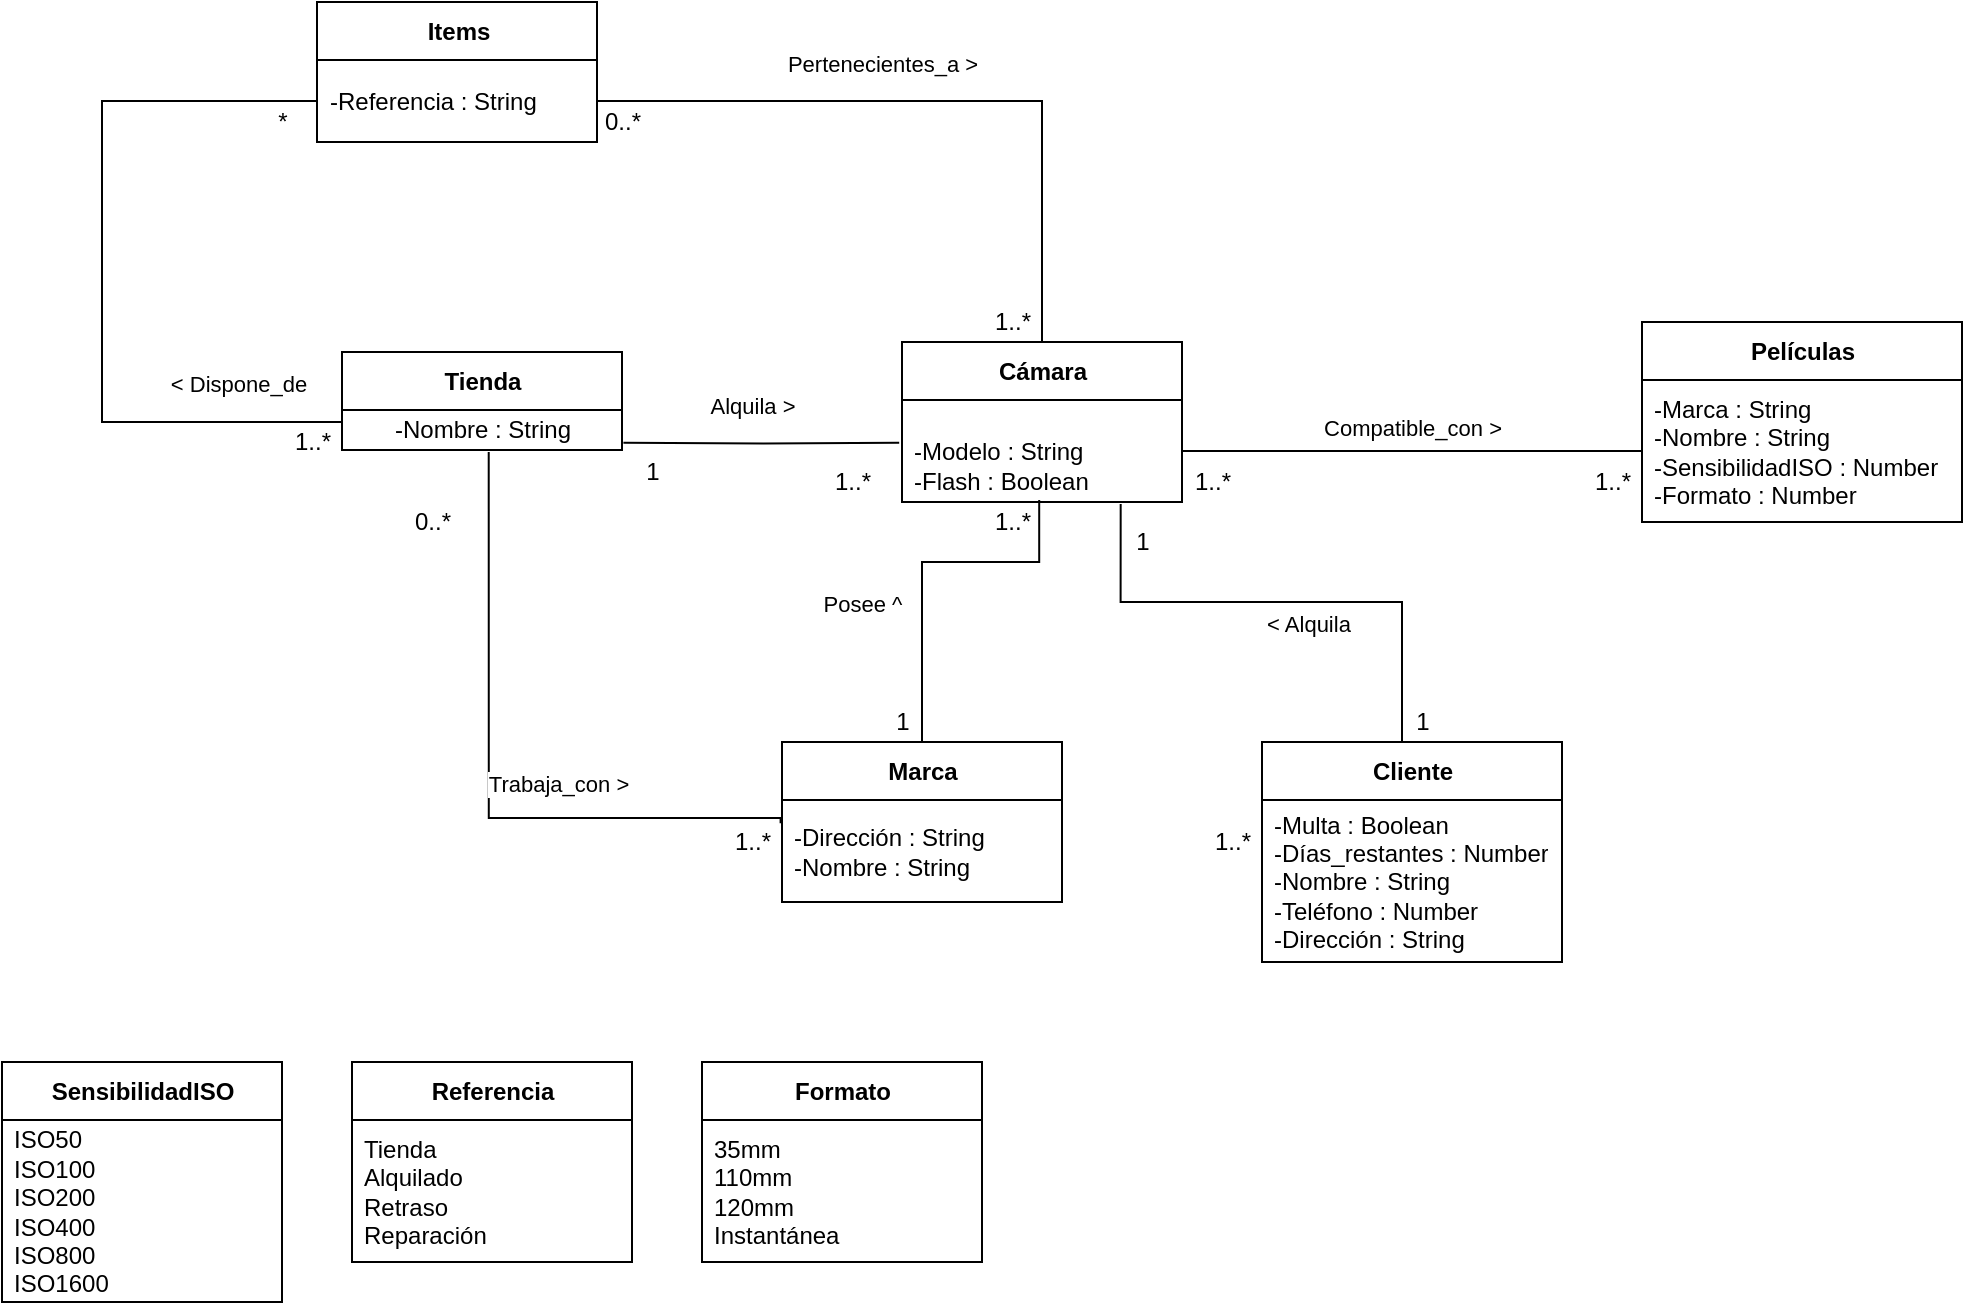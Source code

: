 <mxfile version="15.4.0" type="device"><diagram id="3nygo7zW_bBJ3xPvyn6R" name="Page-1"><mxGraphModel dx="1798" dy="545" grid="1" gridSize="10" guides="1" tooltips="1" connect="1" arrows="1" fold="1" page="1" pageScale="1" pageWidth="850" pageHeight="1100" math="0" shadow="0"><root><mxCell id="0"/><mxCell id="1" parent="0"/><mxCell id="aIQ0lnWzKevf--YkGNkF-1" value="Cámara" style="swimlane;fontStyle=1;align=center;verticalAlign=middle;childLayout=stackLayout;horizontal=1;startSize=29;horizontalStack=0;resizeParent=1;resizeParentMax=0;resizeLast=0;collapsible=0;marginBottom=0;html=1;" vertex="1" parent="1"><mxGeometry x="170" y="180" width="140" height="80" as="geometry"/></mxCell><mxCell id="aIQ0lnWzKevf--YkGNkF-3" value="&lt;br&gt;-Modelo : String&lt;br&gt;-Flash : Boolean" style="text;html=1;strokeColor=none;fillColor=none;align=left;verticalAlign=middle;spacingLeft=4;spacingRight=4;overflow=hidden;rotatable=0;points=[[0,0.5],[1,0.5]];portConstraint=eastwest;" vertex="1" parent="aIQ0lnWzKevf--YkGNkF-1"><mxGeometry y="29" width="140" height="51" as="geometry"/></mxCell><mxCell id="aIQ0lnWzKevf--YkGNkF-4" value="Películas" style="swimlane;fontStyle=1;align=center;verticalAlign=middle;childLayout=stackLayout;horizontal=1;startSize=29;horizontalStack=0;resizeParent=1;resizeParentMax=0;resizeLast=0;collapsible=0;marginBottom=0;html=1;" vertex="1" parent="1"><mxGeometry x="540" y="170" width="160" height="100" as="geometry"/></mxCell><mxCell id="aIQ0lnWzKevf--YkGNkF-5" value="-Marca : String&lt;br&gt;-Nombre : String&lt;br&gt;-SensibilidadISO : Number&lt;br&gt;-Formato : Number" style="text;html=1;strokeColor=none;fillColor=none;align=left;verticalAlign=middle;spacingLeft=4;spacingRight=4;overflow=hidden;rotatable=0;points=[[0,0.5],[1,0.5]];portConstraint=eastwest;" vertex="1" parent="aIQ0lnWzKevf--YkGNkF-4"><mxGeometry y="29" width="160" height="71" as="geometry"/></mxCell><mxCell id="aIQ0lnWzKevf--YkGNkF-6" value="Compatible_con &amp;gt;" style="endArrow=none;html=1;endSize=12;startArrow=none;startSize=14;startFill=0;edgeStyle=orthogonalEdgeStyle;align=center;verticalAlign=bottom;endFill=0;rounded=0;exitX=1;exitY=0.5;exitDx=0;exitDy=0;entryX=0;entryY=0.5;entryDx=0;entryDy=0;" edge="1" parent="1" source="aIQ0lnWzKevf--YkGNkF-3" target="aIQ0lnWzKevf--YkGNkF-5"><mxGeometry y="3" relative="1" as="geometry"><mxPoint x="340" y="390" as="sourcePoint"/><mxPoint x="500" y="390" as="targetPoint"/></mxGeometry></mxCell><mxCell id="aIQ0lnWzKevf--YkGNkF-7" value="1..*" style="text;html=1;align=center;verticalAlign=middle;resizable=0;points=[];autosize=1;strokeColor=none;fillColor=none;" vertex="1" parent="1"><mxGeometry x="510" y="240" width="30" height="20" as="geometry"/></mxCell><mxCell id="aIQ0lnWzKevf--YkGNkF-8" value="1..*" style="text;html=1;align=center;verticalAlign=middle;resizable=0;points=[];autosize=1;strokeColor=none;fillColor=none;" vertex="1" parent="1"><mxGeometry x="310" y="240" width="30" height="20" as="geometry"/></mxCell><mxCell id="aIQ0lnWzKevf--YkGNkF-9" value="Marca" style="swimlane;fontStyle=1;align=center;verticalAlign=middle;childLayout=stackLayout;horizontal=1;startSize=29;horizontalStack=0;resizeParent=1;resizeParentMax=0;resizeLast=0;collapsible=0;marginBottom=0;html=1;" vertex="1" parent="1"><mxGeometry x="110" y="380" width="140" height="80" as="geometry"/></mxCell><mxCell id="aIQ0lnWzKevf--YkGNkF-10" value="-Dirección : String&lt;br&gt;-Nombre : String" style="text;html=1;strokeColor=none;fillColor=none;align=left;verticalAlign=middle;spacingLeft=4;spacingRight=4;overflow=hidden;rotatable=0;points=[[0,0.5],[1,0.5]];portConstraint=eastwest;" vertex="1" parent="aIQ0lnWzKevf--YkGNkF-9"><mxGeometry y="29" width="140" height="51" as="geometry"/></mxCell><mxCell id="aIQ0lnWzKevf--YkGNkF-11" value="Posee ^" style="endArrow=none;html=1;endSize=12;startArrow=none;startSize=14;startFill=0;edgeStyle=orthogonalEdgeStyle;align=center;verticalAlign=bottom;endFill=0;rounded=0;entryX=0.5;entryY=0;entryDx=0;entryDy=0;exitX=0.49;exitY=0.98;exitDx=0;exitDy=0;exitPerimeter=0;" edge="1" parent="1" source="aIQ0lnWzKevf--YkGNkF-3" target="aIQ0lnWzKevf--YkGNkF-9"><mxGeometry x="0.332" y="-30" relative="1" as="geometry"><mxPoint x="320" y="244.5" as="sourcePoint"/><mxPoint x="550" y="244.5" as="targetPoint"/><Array as="points"><mxPoint x="239" y="290"/><mxPoint x="180" y="290"/></Array><mxPoint as="offset"/></mxGeometry></mxCell><mxCell id="aIQ0lnWzKevf--YkGNkF-12" value="1" style="text;html=1;align=center;verticalAlign=middle;resizable=0;points=[];autosize=1;strokeColor=none;fillColor=none;" vertex="1" parent="1"><mxGeometry x="160" y="360" width="20" height="20" as="geometry"/></mxCell><mxCell id="aIQ0lnWzKevf--YkGNkF-13" value="1..*" style="text;html=1;align=center;verticalAlign=middle;resizable=0;points=[];autosize=1;strokeColor=none;fillColor=none;" vertex="1" parent="1"><mxGeometry x="210" y="260" width="30" height="20" as="geometry"/></mxCell><mxCell id="aIQ0lnWzKevf--YkGNkF-14" value="Tienda" style="swimlane;fontStyle=1;align=center;verticalAlign=middle;childLayout=stackLayout;horizontal=1;startSize=29;horizontalStack=0;resizeParent=1;resizeParentMax=0;resizeLast=0;collapsible=0;marginBottom=0;html=1;" vertex="1" parent="1"><mxGeometry x="-110" y="185" width="140" height="49" as="geometry"/></mxCell><mxCell id="aIQ0lnWzKevf--YkGNkF-39" value="-Nombre : String&lt;br&gt;" style="text;html=1;align=center;verticalAlign=middle;resizable=0;points=[];autosize=1;strokeColor=none;fillColor=none;" vertex="1" parent="aIQ0lnWzKevf--YkGNkF-14"><mxGeometry y="29" width="140" height="20" as="geometry"/></mxCell><mxCell id="aIQ0lnWzKevf--YkGNkF-17" value="Alquila &amp;gt;" style="endArrow=none;html=1;endSize=12;startArrow=none;startSize=14;startFill=0;edgeStyle=orthogonalEdgeStyle;align=center;verticalAlign=bottom;endFill=0;rounded=0;entryX=-0.01;entryY=0.418;entryDx=0;entryDy=0;exitX=1.005;exitY=0.398;exitDx=0;exitDy=0;entryPerimeter=0;exitPerimeter=0;" edge="1" parent="1" target="aIQ0lnWzKevf--YkGNkF-3"><mxGeometry x="-0.068" y="10" relative="1" as="geometry"><mxPoint x="30.7" y="230.318" as="sourcePoint"/><mxPoint x="81.4" y="351.02" as="targetPoint"/><Array as="points"/><mxPoint as="offset"/></mxGeometry></mxCell><mxCell id="aIQ0lnWzKevf--YkGNkF-18" value="1..*" style="text;html=1;align=center;verticalAlign=middle;resizable=0;points=[];autosize=1;strokeColor=none;fillColor=none;" vertex="1" parent="1"><mxGeometry x="130" y="240" width="30" height="20" as="geometry"/></mxCell><mxCell id="aIQ0lnWzKevf--YkGNkF-19" value="1" style="text;html=1;align=center;verticalAlign=middle;resizable=0;points=[];autosize=1;strokeColor=none;fillColor=none;" vertex="1" parent="1"><mxGeometry x="35" y="235" width="20" height="20" as="geometry"/></mxCell><mxCell id="aIQ0lnWzKevf--YkGNkF-20" value="Trabaja_con &amp;gt;" style="endArrow=none;html=1;endSize=12;startArrow=none;startSize=14;startFill=0;edgeStyle=orthogonalEdgeStyle;align=center;verticalAlign=bottom;endFill=0;rounded=0;entryX=-0.005;entryY=0.228;entryDx=0;entryDy=0;exitX=0.524;exitY=1.05;exitDx=0;exitDy=0;entryPerimeter=0;exitPerimeter=0;" edge="1" parent="1" source="aIQ0lnWzKevf--YkGNkF-39" target="aIQ0lnWzKevf--YkGNkF-10"><mxGeometry x="0.315" y="8" relative="1" as="geometry"><mxPoint x="-47.98" y="256.353" as="sourcePoint"/><mxPoint x="113.95" y="414.668" as="targetPoint"/><Array as="points"><mxPoint x="-37" y="418"/></Array><mxPoint as="offset"/></mxGeometry></mxCell><mxCell id="aIQ0lnWzKevf--YkGNkF-21" value="1..*" style="text;html=1;align=center;verticalAlign=middle;resizable=0;points=[];autosize=1;strokeColor=none;fillColor=none;" vertex="1" parent="1"><mxGeometry x="80" y="420" width="30" height="20" as="geometry"/></mxCell><mxCell id="aIQ0lnWzKevf--YkGNkF-22" value="0..*" style="text;html=1;align=center;verticalAlign=middle;resizable=0;points=[];autosize=1;strokeColor=none;fillColor=none;" vertex="1" parent="1"><mxGeometry x="-80" y="260" width="30" height="20" as="geometry"/></mxCell><mxCell id="aIQ0lnWzKevf--YkGNkF-23" value="Items" style="swimlane;fontStyle=1;align=center;verticalAlign=middle;childLayout=stackLayout;horizontal=1;startSize=29;horizontalStack=0;resizeParent=1;resizeParentMax=0;resizeLast=0;collapsible=0;marginBottom=0;html=1;" vertex="1" parent="1"><mxGeometry x="-122.5" y="10" width="140" height="70" as="geometry"/></mxCell><mxCell id="aIQ0lnWzKevf--YkGNkF-24" value="-Referencia : String" style="text;html=1;strokeColor=none;fillColor=none;align=left;verticalAlign=middle;spacingLeft=4;spacingRight=4;overflow=hidden;rotatable=0;points=[[0,0.5],[1,0.5]];portConstraint=eastwest;" vertex="1" parent="aIQ0lnWzKevf--YkGNkF-23"><mxGeometry y="29" width="140" height="41" as="geometry"/></mxCell><mxCell id="aIQ0lnWzKevf--YkGNkF-27" value="&amp;lt; Dispone_de" style="endArrow=none;html=1;endSize=12;startArrow=none;startSize=14;startFill=0;edgeStyle=orthogonalEdgeStyle;align=center;verticalAlign=bottom;endFill=0;rounded=0;entryX=0;entryY=0.5;entryDx=0;entryDy=0;exitX=0;exitY=0.5;exitDx=0;exitDy=0;" edge="1" parent="1" source="aIQ0lnWzKevf--YkGNkF-24" target="aIQ0lnWzKevf--YkGNkF-14"><mxGeometry x="0.685" y="10" relative="1" as="geometry"><mxPoint x="-270.0" y="224.998" as="sourcePoint"/><mxPoint x="-132.1" y="224.998" as="targetPoint"/><Array as="points"><mxPoint x="-230" y="60"/><mxPoint x="-230" y="220"/></Array><mxPoint as="offset"/></mxGeometry></mxCell><mxCell id="aIQ0lnWzKevf--YkGNkF-28" value="*" style="text;html=1;align=center;verticalAlign=middle;resizable=0;points=[];autosize=1;strokeColor=none;fillColor=none;" vertex="1" parent="1"><mxGeometry x="-150" y="60" width="20" height="20" as="geometry"/></mxCell><mxCell id="aIQ0lnWzKevf--YkGNkF-29" value="1..*" style="text;html=1;align=center;verticalAlign=middle;resizable=0;points=[];autosize=1;strokeColor=none;fillColor=none;" vertex="1" parent="1"><mxGeometry x="-140" y="220" width="30" height="20" as="geometry"/></mxCell><mxCell id="aIQ0lnWzKevf--YkGNkF-30" value="Pertenecientes_a &amp;gt;" style="endArrow=none;html=1;endSize=12;startArrow=none;startSize=14;startFill=0;edgeStyle=orthogonalEdgeStyle;align=center;verticalAlign=bottom;endFill=0;rounded=0;entryX=0.5;entryY=0;entryDx=0;entryDy=0;exitX=1;exitY=0.5;exitDx=0;exitDy=0;" edge="1" parent="1" source="aIQ0lnWzKevf--YkGNkF-24" target="aIQ0lnWzKevf--YkGNkF-1"><mxGeometry x="-0.169" y="10" relative="1" as="geometry"><mxPoint x="297.5" as="sourcePoint"/><mxPoint x="310" y="160.5" as="targetPoint"/><Array as="points"><mxPoint x="240" y="60"/></Array><mxPoint as="offset"/></mxGeometry></mxCell><mxCell id="aIQ0lnWzKevf--YkGNkF-31" value="0..*" style="text;html=1;align=center;verticalAlign=middle;resizable=0;points=[];autosize=1;strokeColor=none;fillColor=none;" vertex="1" parent="1"><mxGeometry x="15" y="60" width="30" height="20" as="geometry"/></mxCell><mxCell id="aIQ0lnWzKevf--YkGNkF-32" value="1..*" style="text;html=1;align=center;verticalAlign=middle;resizable=0;points=[];autosize=1;strokeColor=none;fillColor=none;" vertex="1" parent="1"><mxGeometry x="210" y="160" width="30" height="20" as="geometry"/></mxCell><mxCell id="aIQ0lnWzKevf--YkGNkF-33" value="Cliente" style="swimlane;fontStyle=1;align=center;verticalAlign=middle;childLayout=stackLayout;horizontal=1;startSize=29;horizontalStack=0;resizeParent=1;resizeParentMax=0;resizeLast=0;collapsible=0;marginBottom=0;html=1;" vertex="1" parent="1"><mxGeometry x="350" y="380" width="150" height="110" as="geometry"/></mxCell><mxCell id="aIQ0lnWzKevf--YkGNkF-34" value="-Multa : Boolean&lt;br&gt;-Días_restantes : Number&lt;br&gt;-Nombre : String&lt;br&gt;-Teléfono : Number&lt;br&gt;-Dirección : String" style="text;html=1;strokeColor=none;fillColor=none;align=left;verticalAlign=middle;spacingLeft=4;spacingRight=4;overflow=hidden;rotatable=0;points=[[0,0.5],[1,0.5]];portConstraint=eastwest;" vertex="1" parent="aIQ0lnWzKevf--YkGNkF-33"><mxGeometry y="29" width="150" height="81" as="geometry"/></mxCell><mxCell id="aIQ0lnWzKevf--YkGNkF-35" value="1" style="text;html=1;align=center;verticalAlign=middle;resizable=0;points=[];autosize=1;strokeColor=none;fillColor=none;" vertex="1" parent="1"><mxGeometry x="420" y="360" width="20" height="20" as="geometry"/></mxCell><mxCell id="aIQ0lnWzKevf--YkGNkF-36" value="1..*" style="text;html=1;align=center;verticalAlign=middle;resizable=0;points=[];autosize=1;strokeColor=none;fillColor=none;" vertex="1" parent="1"><mxGeometry x="320" y="420" width="30" height="20" as="geometry"/></mxCell><mxCell id="aIQ0lnWzKevf--YkGNkF-37" value="&amp;lt; Alquila" style="endArrow=none;html=1;endSize=12;startArrow=none;startSize=14;startFill=0;edgeStyle=orthogonalEdgeStyle;align=center;verticalAlign=bottom;endFill=0;rounded=0;entryX=0.5;entryY=0;entryDx=0;entryDy=0;exitX=0.781;exitY=1.02;exitDx=0;exitDy=0;exitPerimeter=0;" edge="1" parent="1" source="aIQ0lnWzKevf--YkGNkF-3" target="aIQ0lnWzKevf--YkGNkF-33"><mxGeometry x="0.076" y="-20" relative="1" as="geometry"><mxPoint x="350.0" y="318.98" as="sourcePoint"/><mxPoint x="291.4" y="440" as="targetPoint"/><Array as="points"><mxPoint x="279" y="310"/><mxPoint x="420" y="310"/></Array><mxPoint as="offset"/></mxGeometry></mxCell><mxCell id="aIQ0lnWzKevf--YkGNkF-38" value="1" style="text;html=1;align=center;verticalAlign=middle;resizable=0;points=[];autosize=1;strokeColor=none;fillColor=none;" vertex="1" parent="1"><mxGeometry x="280" y="270" width="20" height="20" as="geometry"/></mxCell><mxCell id="aIQ0lnWzKevf--YkGNkF-40" value="SensibilidadISO" style="swimlane;fontStyle=1;align=center;verticalAlign=middle;childLayout=stackLayout;horizontal=1;startSize=29;horizontalStack=0;resizeParent=1;resizeParentMax=0;resizeLast=0;collapsible=0;marginBottom=0;html=1;" vertex="1" parent="1"><mxGeometry x="-280" y="540" width="140" height="120" as="geometry"/></mxCell><mxCell id="aIQ0lnWzKevf--YkGNkF-41" value="ISO50&lt;br&gt;ISO100&lt;br&gt;ISO200&lt;br&gt;ISO400&lt;br&gt;ISO800&lt;br&gt;ISO1600" style="text;html=1;strokeColor=none;fillColor=none;align=left;verticalAlign=middle;spacingLeft=4;spacingRight=4;overflow=hidden;rotatable=0;points=[[0,0.5],[1,0.5]];portConstraint=eastwest;" vertex="1" parent="aIQ0lnWzKevf--YkGNkF-40"><mxGeometry y="29" width="140" height="91" as="geometry"/></mxCell><mxCell id="aIQ0lnWzKevf--YkGNkF-42" value="Referencia" style="swimlane;fontStyle=1;align=center;verticalAlign=middle;childLayout=stackLayout;horizontal=1;startSize=29;horizontalStack=0;resizeParent=1;resizeParentMax=0;resizeLast=0;collapsible=0;marginBottom=0;html=1;" vertex="1" parent="1"><mxGeometry x="-105" y="540" width="140" height="100" as="geometry"/></mxCell><mxCell id="aIQ0lnWzKevf--YkGNkF-43" value="Tienda&lt;br&gt;Alquilado&lt;br&gt;Retraso&lt;br&gt;Reparación" style="text;html=1;strokeColor=none;fillColor=none;align=left;verticalAlign=middle;spacingLeft=4;spacingRight=4;overflow=hidden;rotatable=0;points=[[0,0.5],[1,0.5]];portConstraint=eastwest;" vertex="1" parent="aIQ0lnWzKevf--YkGNkF-42"><mxGeometry y="29" width="140" height="71" as="geometry"/></mxCell><mxCell id="aIQ0lnWzKevf--YkGNkF-44" value="Formato" style="swimlane;fontStyle=1;align=center;verticalAlign=middle;childLayout=stackLayout;horizontal=1;startSize=29;horizontalStack=0;resizeParent=1;resizeParentMax=0;resizeLast=0;collapsible=0;marginBottom=0;html=1;" vertex="1" parent="1"><mxGeometry x="70" y="540" width="140" height="100" as="geometry"/></mxCell><mxCell id="aIQ0lnWzKevf--YkGNkF-45" value="35mm&lt;br&gt;110mm&lt;br&gt;120mm&lt;br&gt;Instantánea" style="text;html=1;strokeColor=none;fillColor=none;align=left;verticalAlign=middle;spacingLeft=4;spacingRight=4;overflow=hidden;rotatable=0;points=[[0,0.5],[1,0.5]];portConstraint=eastwest;" vertex="1" parent="aIQ0lnWzKevf--YkGNkF-44"><mxGeometry y="29" width="140" height="71" as="geometry"/></mxCell></root></mxGraphModel></diagram></mxfile>